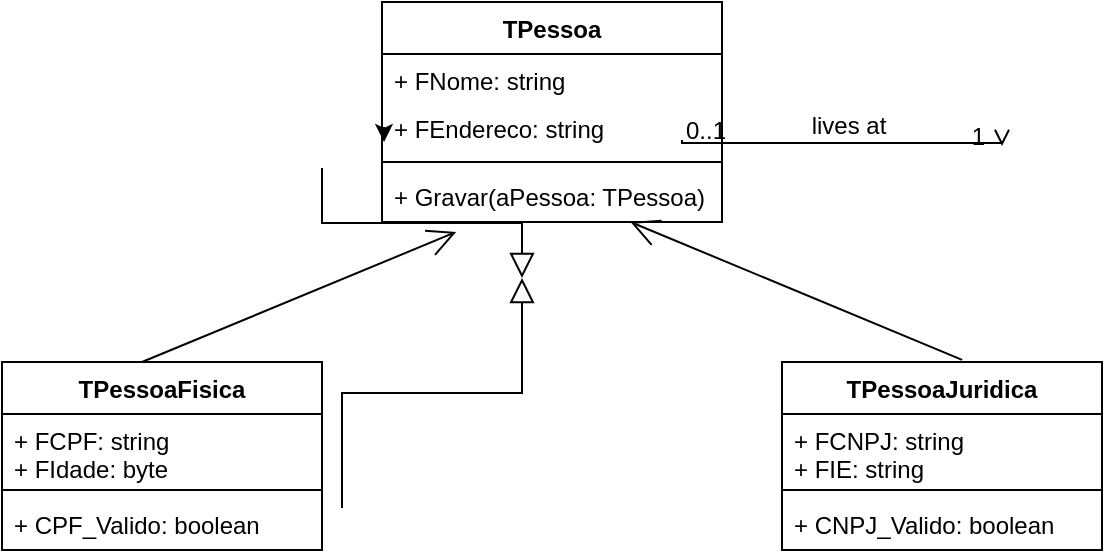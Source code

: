 <mxfile version="20.4.0" type="device"><diagram id="C5RBs43oDa-KdzZeNtuy" name="Page-1"><mxGraphModel dx="782" dy="706" grid="1" gridSize="10" guides="1" tooltips="1" connect="1" arrows="1" fold="1" page="1" pageScale="1" pageWidth="827" pageHeight="1169" math="0" shadow="0"><root><mxCell id="WIyWlLk6GJQsqaUBKTNV-0"/><mxCell id="WIyWlLk6GJQsqaUBKTNV-1" parent="WIyWlLk6GJQsqaUBKTNV-0"/><mxCell id="zkfFHV4jXpPFQw0GAbJ--12" value="" style="endArrow=block;endSize=10;endFill=0;shadow=0;strokeWidth=1;rounded=0;edgeStyle=elbowEdgeStyle;elbow=vertical;" parent="WIyWlLk6GJQsqaUBKTNV-1" source="zkfFHV4jXpPFQw0GAbJ--6" edge="1"><mxGeometry width="160" relative="1" as="geometry"><mxPoint x="200" y="203" as="sourcePoint"/><mxPoint x="300" y="258" as="targetPoint"/></mxGeometry></mxCell><mxCell id="zkfFHV4jXpPFQw0GAbJ--16" value="" style="endArrow=block;endSize=10;endFill=0;shadow=0;strokeWidth=1;rounded=0;edgeStyle=elbowEdgeStyle;elbow=vertical;" parent="WIyWlLk6GJQsqaUBKTNV-1" source="zkfFHV4jXpPFQw0GAbJ--13" edge="1"><mxGeometry width="160" relative="1" as="geometry"><mxPoint x="210" y="373" as="sourcePoint"/><mxPoint x="300" y="258" as="targetPoint"/></mxGeometry></mxCell><mxCell id="zkfFHV4jXpPFQw0GAbJ--26" value="" style="endArrow=open;shadow=0;strokeWidth=1;rounded=0;endFill=1;edgeStyle=elbowEdgeStyle;elbow=vertical;" parent="WIyWlLk6GJQsqaUBKTNV-1" target="zkfFHV4jXpPFQw0GAbJ--17" edge="1"><mxGeometry x="0.5" y="41" relative="1" as="geometry"><mxPoint x="380" y="189" as="sourcePoint"/><mxPoint x="540" y="192" as="targetPoint"/><mxPoint x="-40" y="32" as="offset"/></mxGeometry></mxCell><mxCell id="zkfFHV4jXpPFQw0GAbJ--27" value="0..1" style="resizable=0;align=left;verticalAlign=bottom;labelBackgroundColor=none;fontSize=12;" parent="zkfFHV4jXpPFQw0GAbJ--26" connectable="0" vertex="1"><mxGeometry x="-1" relative="1" as="geometry"><mxPoint y="4" as="offset"/></mxGeometry></mxCell><mxCell id="zkfFHV4jXpPFQw0GAbJ--28" value="1" style="resizable=0;align=right;verticalAlign=bottom;labelBackgroundColor=none;fontSize=12;" parent="zkfFHV4jXpPFQw0GAbJ--26" connectable="0" vertex="1"><mxGeometry x="1" relative="1" as="geometry"><mxPoint x="-7" y="4" as="offset"/></mxGeometry></mxCell><mxCell id="zkfFHV4jXpPFQw0GAbJ--29" value="lives at" style="text;html=1;resizable=0;points=[];;align=center;verticalAlign=middle;labelBackgroundColor=none;rounded=0;shadow=0;strokeWidth=1;fontSize=12;" parent="zkfFHV4jXpPFQw0GAbJ--26" vertex="1" connectable="0"><mxGeometry x="0.5" y="49" relative="1" as="geometry"><mxPoint x="-38" y="40" as="offset"/></mxGeometry></mxCell><mxCell id="s52lqGMNpBkjz90InTIu-0" value="TPessoa" style="swimlane;fontStyle=1;align=center;verticalAlign=top;childLayout=stackLayout;horizontal=1;startSize=26;horizontalStack=0;resizeParent=1;resizeParentMax=0;resizeLast=0;collapsible=1;marginBottom=0;" vertex="1" parent="WIyWlLk6GJQsqaUBKTNV-1"><mxGeometry x="230" y="120" width="170" height="110" as="geometry"/></mxCell><mxCell id="s52lqGMNpBkjz90InTIu-1" value="+ FNome: string&#10;" style="text;strokeColor=none;fillColor=none;align=left;verticalAlign=top;spacingLeft=4;spacingRight=4;overflow=hidden;rotatable=0;points=[[0,0.5],[1,0.5]];portConstraint=eastwest;" vertex="1" parent="s52lqGMNpBkjz90InTIu-0"><mxGeometry y="26" width="170" height="24" as="geometry"/></mxCell><mxCell id="s52lqGMNpBkjz90InTIu-5" value="+ FEndereco: string&#10;" style="text;strokeColor=none;fillColor=none;align=left;verticalAlign=top;spacingLeft=4;spacingRight=4;overflow=hidden;rotatable=0;points=[[0,0.5],[1,0.5]];portConstraint=eastwest;" vertex="1" parent="s52lqGMNpBkjz90InTIu-0"><mxGeometry y="50" width="170" height="26" as="geometry"/></mxCell><mxCell id="s52lqGMNpBkjz90InTIu-2" value="" style="line;strokeWidth=1;fillColor=none;align=left;verticalAlign=middle;spacingTop=-1;spacingLeft=3;spacingRight=3;rotatable=0;labelPosition=right;points=[];portConstraint=eastwest;strokeColor=inherit;" vertex="1" parent="s52lqGMNpBkjz90InTIu-0"><mxGeometry y="76" width="170" height="8" as="geometry"/></mxCell><mxCell id="s52lqGMNpBkjz90InTIu-3" value="+ Gravar(aPessoa: TPessoa) " style="text;strokeColor=none;fillColor=none;align=left;verticalAlign=top;spacingLeft=4;spacingRight=4;overflow=hidden;rotatable=0;points=[[0,0.5],[1,0.5]];portConstraint=eastwest;" vertex="1" parent="s52lqGMNpBkjz90InTIu-0"><mxGeometry y="84" width="170" height="26" as="geometry"/></mxCell><mxCell id="s52lqGMNpBkjz90InTIu-14" style="edgeStyle=orthogonalEdgeStyle;rounded=0;orthogonalLoop=1;jettySize=auto;html=1;exitX=0;exitY=0.5;exitDx=0;exitDy=0;entryX=0.006;entryY=0.769;entryDx=0;entryDy=0;entryPerimeter=0;" edge="1" parent="s52lqGMNpBkjz90InTIu-0" source="s52lqGMNpBkjz90InTIu-5" target="s52lqGMNpBkjz90InTIu-5"><mxGeometry relative="1" as="geometry"/></mxCell><mxCell id="s52lqGMNpBkjz90InTIu-6" value="TPessoaFisica" style="swimlane;fontStyle=1;align=center;verticalAlign=top;childLayout=stackLayout;horizontal=1;startSize=26;horizontalStack=0;resizeParent=1;resizeParentMax=0;resizeLast=0;collapsible=1;marginBottom=0;" vertex="1" parent="WIyWlLk6GJQsqaUBKTNV-1"><mxGeometry x="40" y="300" width="160" height="94" as="geometry"/></mxCell><mxCell id="s52lqGMNpBkjz90InTIu-16" value="" style="endArrow=open;endFill=1;endSize=12;html=1;rounded=0;entryX=0.218;entryY=1.192;entryDx=0;entryDy=0;entryPerimeter=0;" edge="1" parent="s52lqGMNpBkjz90InTIu-6" target="s52lqGMNpBkjz90InTIu-3"><mxGeometry width="160" relative="1" as="geometry"><mxPoint x="70" as="sourcePoint"/><mxPoint x="230" as="targetPoint"/></mxGeometry></mxCell><mxCell id="s52lqGMNpBkjz90InTIu-7" value="+ FCPF: string&#10;+ FIdade: byte" style="text;strokeColor=none;fillColor=none;align=left;verticalAlign=top;spacingLeft=4;spacingRight=4;overflow=hidden;rotatable=0;points=[[0,0.5],[1,0.5]];portConstraint=eastwest;" vertex="1" parent="s52lqGMNpBkjz90InTIu-6"><mxGeometry y="26" width="160" height="34" as="geometry"/></mxCell><mxCell id="s52lqGMNpBkjz90InTIu-8" value="" style="line;strokeWidth=1;fillColor=none;align=left;verticalAlign=middle;spacingTop=-1;spacingLeft=3;spacingRight=3;rotatable=0;labelPosition=right;points=[];portConstraint=eastwest;strokeColor=inherit;" vertex="1" parent="s52lqGMNpBkjz90InTIu-6"><mxGeometry y="60" width="160" height="8" as="geometry"/></mxCell><mxCell id="s52lqGMNpBkjz90InTIu-9" value="+ CPF_Valido: boolean" style="text;strokeColor=none;fillColor=none;align=left;verticalAlign=top;spacingLeft=4;spacingRight=4;overflow=hidden;rotatable=0;points=[[0,0.5],[1,0.5]];portConstraint=eastwest;" vertex="1" parent="s52lqGMNpBkjz90InTIu-6"><mxGeometry y="68" width="160" height="26" as="geometry"/></mxCell><mxCell id="s52lqGMNpBkjz90InTIu-10" value="TPessoaJuridica" style="swimlane;fontStyle=1;align=center;verticalAlign=top;childLayout=stackLayout;horizontal=1;startSize=26;horizontalStack=0;resizeParent=1;resizeParentMax=0;resizeLast=0;collapsible=1;marginBottom=0;" vertex="1" parent="WIyWlLk6GJQsqaUBKTNV-1"><mxGeometry x="430" y="300" width="160" height="94" as="geometry"/></mxCell><mxCell id="s52lqGMNpBkjz90InTIu-11" value="+ FCNPJ: string&#10;+ FIE: string" style="text;strokeColor=none;fillColor=none;align=left;verticalAlign=top;spacingLeft=4;spacingRight=4;overflow=hidden;rotatable=0;points=[[0,0.5],[1,0.5]];portConstraint=eastwest;" vertex="1" parent="s52lqGMNpBkjz90InTIu-10"><mxGeometry y="26" width="160" height="34" as="geometry"/></mxCell><mxCell id="s52lqGMNpBkjz90InTIu-12" value="" style="line;strokeWidth=1;fillColor=none;align=left;verticalAlign=middle;spacingTop=-1;spacingLeft=3;spacingRight=3;rotatable=0;labelPosition=right;points=[];portConstraint=eastwest;strokeColor=inherit;" vertex="1" parent="s52lqGMNpBkjz90InTIu-10"><mxGeometry y="60" width="160" height="8" as="geometry"/></mxCell><mxCell id="s52lqGMNpBkjz90InTIu-13" value="+ CNPJ_Valido: boolean" style="text;strokeColor=none;fillColor=none;align=left;verticalAlign=top;spacingLeft=4;spacingRight=4;overflow=hidden;rotatable=0;points=[[0,0.5],[1,0.5]];portConstraint=eastwest;" vertex="1" parent="s52lqGMNpBkjz90InTIu-10"><mxGeometry y="68" width="160" height="26" as="geometry"/></mxCell><mxCell id="s52lqGMNpBkjz90InTIu-17" value="" style="endArrow=open;endFill=1;endSize=12;html=1;rounded=0;exitX=0.563;exitY=-0.011;exitDx=0;exitDy=0;exitPerimeter=0;entryX=0.731;entryY=1;entryDx=0;entryDy=0;entryPerimeter=0;" edge="1" parent="WIyWlLk6GJQsqaUBKTNV-1" source="s52lqGMNpBkjz90InTIu-10" target="s52lqGMNpBkjz90InTIu-3"><mxGeometry width="160" relative="1" as="geometry"><mxPoint x="340" y="290" as="sourcePoint"/><mxPoint x="350" y="240" as="targetPoint"/></mxGeometry></mxCell></root></mxGraphModel></diagram></mxfile>